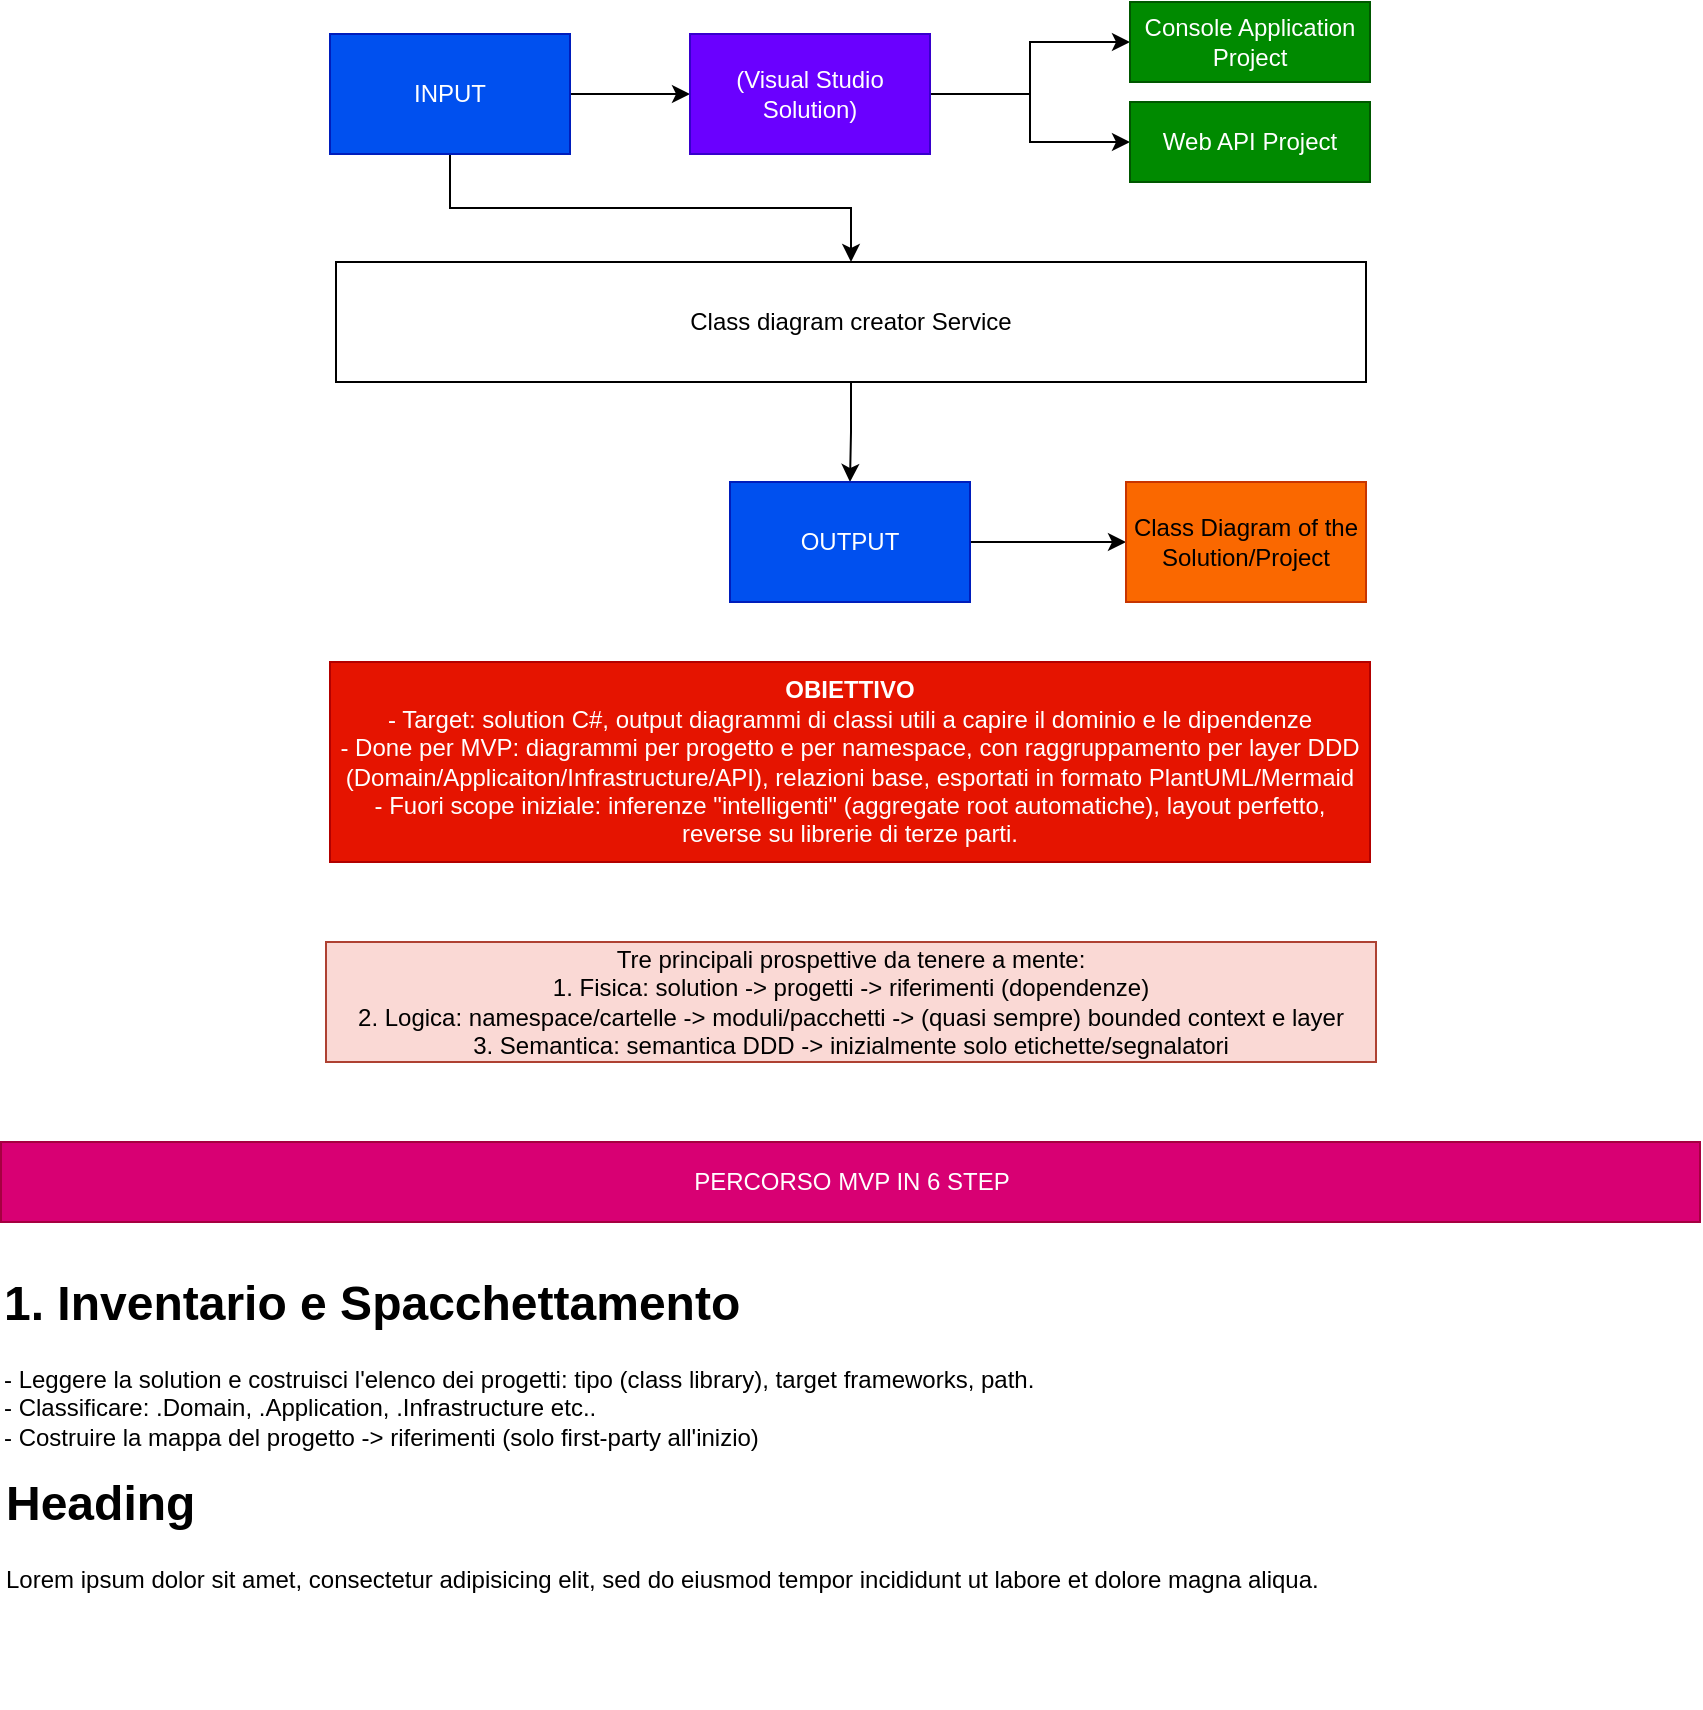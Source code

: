 <mxfile version="28.1.2">
  <diagram name="Page-1" id="LxPYVKeEVnGJ0zAsbgE_">
    <mxGraphModel dx="1426" dy="841" grid="1" gridSize="10" guides="1" tooltips="1" connect="1" arrows="1" fold="1" page="1" pageScale="1" pageWidth="850" pageHeight="1100" math="0" shadow="0">
      <root>
        <mxCell id="0" />
        <mxCell id="1" parent="0" />
        <mxCell id="tqZufDbys28LNcPTvB-b-27" value="" style="group" vertex="1" connectable="0" parent="1">
          <mxGeometry x="165" y="30" width="520" height="300" as="geometry" />
        </mxCell>
        <mxCell id="tqZufDbys28LNcPTvB-b-24" style="edgeStyle=orthogonalEdgeStyle;rounded=0;orthogonalLoop=1;jettySize=auto;html=1;exitX=0.5;exitY=1;exitDx=0;exitDy=0;entryX=0.5;entryY=0;entryDx=0;entryDy=0;" edge="1" parent="tqZufDbys28LNcPTvB-b-27" source="tqZufDbys28LNcPTvB-b-21" target="tqZufDbys28LNcPTvB-b-23">
          <mxGeometry relative="1" as="geometry" />
        </mxCell>
        <mxCell id="tqZufDbys28LNcPTvB-b-21" value="Class diagram creator Service" style="rounded=0;whiteSpace=wrap;html=1;" vertex="1" parent="tqZufDbys28LNcPTvB-b-27">
          <mxGeometry x="3" y="130" width="515" height="60" as="geometry" />
        </mxCell>
        <mxCell id="tqZufDbys28LNcPTvB-b-22" style="edgeStyle=orthogonalEdgeStyle;rounded=0;orthogonalLoop=1;jettySize=auto;html=1;exitX=0.5;exitY=1;exitDx=0;exitDy=0;entryX=0.5;entryY=0;entryDx=0;entryDy=0;" edge="1" parent="tqZufDbys28LNcPTvB-b-27" source="tqZufDbys28LNcPTvB-b-10" target="tqZufDbys28LNcPTvB-b-21">
          <mxGeometry relative="1" as="geometry" />
        </mxCell>
        <mxCell id="tqZufDbys28LNcPTvB-b-26" style="edgeStyle=orthogonalEdgeStyle;rounded=0;orthogonalLoop=1;jettySize=auto;html=1;exitX=1;exitY=0.5;exitDx=0;exitDy=0;entryX=0;entryY=0.5;entryDx=0;entryDy=0;" edge="1" parent="tqZufDbys28LNcPTvB-b-27" source="tqZufDbys28LNcPTvB-b-23" target="tqZufDbys28LNcPTvB-b-25">
          <mxGeometry relative="1" as="geometry">
            <mxPoint x="395" y="270" as="targetPoint" />
          </mxGeometry>
        </mxCell>
        <mxCell id="tqZufDbys28LNcPTvB-b-23" value="OUTPUT" style="rounded=0;whiteSpace=wrap;html=1;fillColor=#0050ef;fontColor=#ffffff;strokeColor=#001DBC;" vertex="1" parent="tqZufDbys28LNcPTvB-b-27">
          <mxGeometry x="200" y="240" width="120" height="60" as="geometry" />
        </mxCell>
        <mxCell id="tqZufDbys28LNcPTvB-b-25" value="Class Diagram of the Solution/Project" style="rounded=0;whiteSpace=wrap;html=1;fillColor=#fa6800;fontColor=#000000;strokeColor=#C73500;" vertex="1" parent="tqZufDbys28LNcPTvB-b-27">
          <mxGeometry x="398" y="240" width="120" height="60" as="geometry" />
        </mxCell>
        <mxCell id="tqZufDbys28LNcPTvB-b-18" style="edgeStyle=orthogonalEdgeStyle;rounded=0;orthogonalLoop=1;jettySize=auto;html=1;exitX=1;exitY=0.5;exitDx=0;exitDy=0;entryX=0;entryY=0.5;entryDx=0;entryDy=0;" edge="1" parent="tqZufDbys28LNcPTvB-b-27" source="tqZufDbys28LNcPTvB-b-10" target="tqZufDbys28LNcPTvB-b-12">
          <mxGeometry relative="1" as="geometry" />
        </mxCell>
        <mxCell id="tqZufDbys28LNcPTvB-b-10" value="INPUT" style="rounded=0;whiteSpace=wrap;html=1;container=0;fillColor=#0050ef;fontColor=#ffffff;strokeColor=#001DBC;" vertex="1" parent="tqZufDbys28LNcPTvB-b-27">
          <mxGeometry y="16" width="120" height="60" as="geometry" />
        </mxCell>
        <mxCell id="tqZufDbys28LNcPTvB-b-16" style="edgeStyle=orthogonalEdgeStyle;rounded=0;orthogonalLoop=1;jettySize=auto;html=1;exitX=1;exitY=0.5;exitDx=0;exitDy=0;entryX=0;entryY=0.5;entryDx=0;entryDy=0;" edge="1" parent="tqZufDbys28LNcPTvB-b-27" source="tqZufDbys28LNcPTvB-b-12" target="tqZufDbys28LNcPTvB-b-13">
          <mxGeometry relative="1" as="geometry" />
        </mxCell>
        <mxCell id="tqZufDbys28LNcPTvB-b-17" style="edgeStyle=orthogonalEdgeStyle;rounded=0;orthogonalLoop=1;jettySize=auto;html=1;exitX=1;exitY=0.5;exitDx=0;exitDy=0;entryX=0;entryY=0.5;entryDx=0;entryDy=0;" edge="1" parent="tqZufDbys28LNcPTvB-b-27" source="tqZufDbys28LNcPTvB-b-12" target="tqZufDbys28LNcPTvB-b-14">
          <mxGeometry relative="1" as="geometry" />
        </mxCell>
        <mxCell id="tqZufDbys28LNcPTvB-b-12" value="(Visual Studio Solution)" style="rounded=0;whiteSpace=wrap;html=1;container=0;fillColor=#6a00ff;fontColor=#ffffff;strokeColor=#3700CC;" vertex="1" parent="tqZufDbys28LNcPTvB-b-27">
          <mxGeometry x="180" y="16" width="120" height="60" as="geometry" />
        </mxCell>
        <mxCell id="tqZufDbys28LNcPTvB-b-13" value="Console Application Project" style="rounded=0;whiteSpace=wrap;html=1;container=0;fillColor=#008a00;fontColor=#ffffff;strokeColor=#005700;" vertex="1" parent="tqZufDbys28LNcPTvB-b-27">
          <mxGeometry x="400" width="120" height="40" as="geometry" />
        </mxCell>
        <mxCell id="tqZufDbys28LNcPTvB-b-14" value="Web API Project" style="rounded=0;whiteSpace=wrap;html=1;container=0;fillColor=#008a00;fontColor=#ffffff;strokeColor=#005700;" vertex="1" parent="tqZufDbys28LNcPTvB-b-27">
          <mxGeometry x="400" y="50" width="120" height="40" as="geometry" />
        </mxCell>
        <mxCell id="tqZufDbys28LNcPTvB-b-28" value="&lt;b&gt;OBIETTIVO&lt;/b&gt;&lt;br&gt;&lt;div&gt;- Target: solution C#, output diagrammi di classi utili a capire il dominio e le dipendenze&lt;/div&gt;&lt;div&gt;- Done per MVP: diagrammi per progetto e per namespace, con raggruppamento per layer DDD (Domain/Applicaiton/Infrastructure/API), relazioni base, esportati in formato PlantUML/Mermaid&lt;/div&gt;&lt;div&gt;- Fuori scope iniziale: inferenze &quot;intelligenti&quot; (aggregate root automatiche), layout perfetto, reverse su librerie di terze parti.&lt;/div&gt;" style="rounded=0;whiteSpace=wrap;html=1;fillColor=#e51400;fontColor=#ffffff;strokeColor=#B20000;" vertex="1" parent="1">
          <mxGeometry x="165" y="360" width="520" height="100" as="geometry" />
        </mxCell>
        <mxCell id="tqZufDbys28LNcPTvB-b-29" value="Tre principali prospettive da tenere a mente:&#xa;1. Fisica: solution -&gt; progetti -&gt; riferimenti (dopendenze)&#xa;2. Logica: namespace/cartelle -&gt; moduli/pacchetti -&gt; (quasi sempre) bounded context e layer&#xa;3. Semantica: semantica DDD -&gt; inizialmente solo etichette/segnalatori" style="rounded=0;whiteSpace=wrap;fillColor=#fad9d5;strokeColor=#ae4132;fontColor=#000000;" vertex="1" parent="1">
          <mxGeometry x="163" y="500" width="525" height="60" as="geometry" />
        </mxCell>
        <mxCell id="tqZufDbys28LNcPTvB-b-30" value="PERCORSO MVP IN 6 STEP" style="rounded=0;whiteSpace=wrap;html=1;fillColor=#d80073;fontColor=#ffffff;strokeColor=#A50040;" vertex="1" parent="1">
          <mxGeometry x="0.5" y="600" width="849.5" height="40" as="geometry" />
        </mxCell>
        <mxCell id="tqZufDbys28LNcPTvB-b-31" value="&lt;h1 style=&quot;margin-top: 0px;&quot;&gt;1. Inventario e Spacchettamento&lt;/h1&gt;&lt;div&gt;- Leggere la solution e costruisci l&#39;elenco dei progetti: tipo (class library), target frameworks, path.&lt;/div&gt;&lt;div&gt;- Classificare: .Domain, .Application, .Infrastructure etc..&lt;/div&gt;&lt;div&gt;- Costruire la mappa del progetto -&amp;gt; riferimenti (solo first-party all&#39;inizio)&lt;/div&gt;" style="text;html=1;whiteSpace=wrap;overflow=hidden;rounded=0;" vertex="1" parent="1">
          <mxGeometry y="660" width="850" height="100" as="geometry" />
        </mxCell>
        <mxCell id="tqZufDbys28LNcPTvB-b-32" value="&lt;h1 style=&quot;margin-top: 0px;&quot;&gt;Heading&lt;/h1&gt;&lt;p&gt;Lorem ipsum dolor sit amet, consectetur adipisicing elit, sed do eiusmod tempor incididunt ut labore et dolore magna aliqua.&lt;/p&gt;" style="text;html=1;whiteSpace=wrap;overflow=hidden;rounded=0;" vertex="1" parent="1">
          <mxGeometry x="0.5" y="760" width="849.5" height="120" as="geometry" />
        </mxCell>
      </root>
    </mxGraphModel>
  </diagram>
</mxfile>
